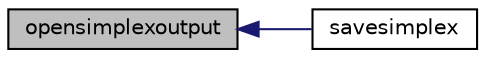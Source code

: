 digraph "opensimplexoutput"
{
  edge [fontname="Helvetica",fontsize="10",labelfontname="Helvetica",labelfontsize="10"];
  node [fontname="Helvetica",fontsize="10",shape=record];
  rankdir="LR";
  Node1 [label="opensimplexoutput",height=0.2,width=0.4,color="black", fillcolor="grey75", style="filled", fontcolor="black"];
  Node1 -> Node2 [dir="back",color="midnightblue",fontsize="10",style="solid",fontname="Helvetica"];
  Node2 [label="savesimplex",height=0.2,width=0.4,color="black", fillcolor="white", style="filled",URL="$simplex_8f90.html#adfbecbe7b4075ef949d50ceac723a8e3"];
}
